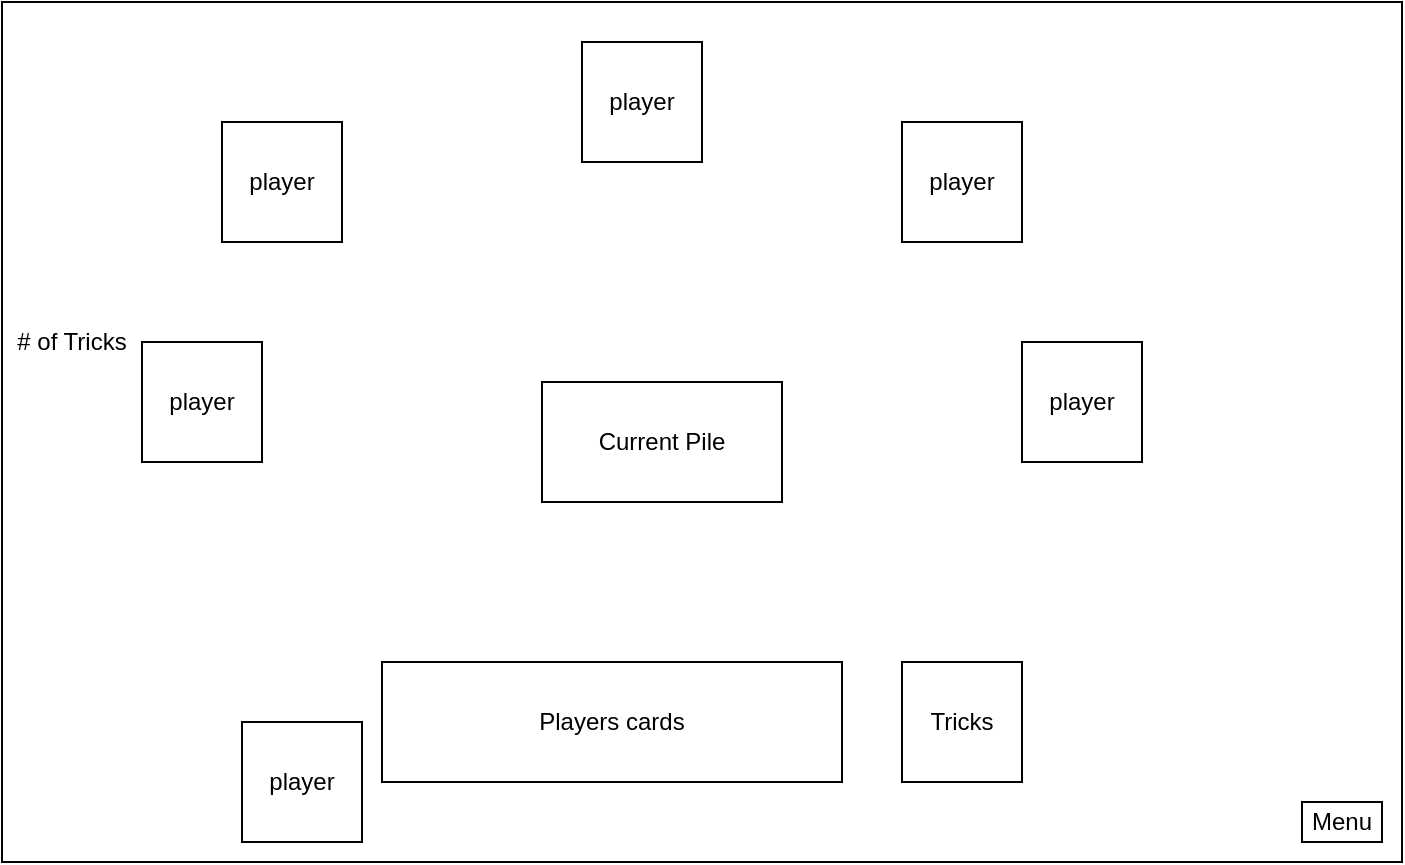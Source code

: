 <mxfile version="12.7.0" type="device"><diagram id="5DQK_if7u4a8DPJrddsw" name="Page-1"><mxGraphModel dx="780" dy="778" grid="1" gridSize="10" guides="1" tooltips="1" connect="1" arrows="1" fold="1" page="1" pageScale="1" pageWidth="850" pageHeight="1100" math="0" shadow="0"><root><mxCell id="0"/><mxCell id="1" parent="0"/><mxCell id="FJLdpj5eXoWwuFCmp9LR-1" value="" style="rounded=0;whiteSpace=wrap;html=1;" parent="1" vertex="1"><mxGeometry x="30" y="300" width="700" height="430" as="geometry"/></mxCell><mxCell id="FJLdpj5eXoWwuFCmp9LR-2" value="Current Pile" style="rounded=0;whiteSpace=wrap;html=1;" parent="1" vertex="1"><mxGeometry x="300" y="490" width="120" height="60" as="geometry"/></mxCell><mxCell id="FJLdpj5eXoWwuFCmp9LR-3" value="Players cards" style="rounded=0;whiteSpace=wrap;html=1;" parent="1" vertex="1"><mxGeometry x="220" y="630" width="230" height="60" as="geometry"/></mxCell><mxCell id="FJLdpj5eXoWwuFCmp9LR-5" value="Tricks" style="rounded=0;whiteSpace=wrap;html=1;" parent="1" vertex="1"><mxGeometry x="480" y="630" width="60" height="60" as="geometry"/></mxCell><mxCell id="FJLdpj5eXoWwuFCmp9LR-6" value="player" style="rounded=0;whiteSpace=wrap;html=1;" parent="1" vertex="1"><mxGeometry x="100" y="470" width="60" height="60" as="geometry"/></mxCell><mxCell id="FJLdpj5eXoWwuFCmp9LR-7" value="player" style="rounded=0;whiteSpace=wrap;html=1;" parent="1" vertex="1"><mxGeometry x="140" y="360" width="60" height="60" as="geometry"/></mxCell><mxCell id="FJLdpj5eXoWwuFCmp9LR-8" value="player" style="rounded=0;whiteSpace=wrap;html=1;" parent="1" vertex="1"><mxGeometry x="320" y="320" width="60" height="60" as="geometry"/></mxCell><mxCell id="FJLdpj5eXoWwuFCmp9LR-11" value="player" style="rounded=0;whiteSpace=wrap;html=1;" parent="1" vertex="1"><mxGeometry x="480" y="360" width="60" height="60" as="geometry"/></mxCell><mxCell id="FJLdpj5eXoWwuFCmp9LR-12" value="player" style="rounded=0;whiteSpace=wrap;html=1;" parent="1" vertex="1"><mxGeometry x="540" y="470" width="60" height="60" as="geometry"/></mxCell><mxCell id="FJLdpj5eXoWwuFCmp9LR-13" value="# of Tricks" style="text;html=1;strokeColor=none;fillColor=none;align=center;verticalAlign=middle;whiteSpace=wrap;rounded=0;" parent="1" vertex="1"><mxGeometry x="30" y="460" width="70" height="20" as="geometry"/></mxCell><mxCell id="FJLdpj5eXoWwuFCmp9LR-14" value="player" style="rounded=0;whiteSpace=wrap;html=1;" parent="1" vertex="1"><mxGeometry x="150" y="660" width="60" height="60" as="geometry"/></mxCell><mxCell id="Z5Yz5D7UlFemOZCBq70V-1" value="Menu" style="rounded=0;whiteSpace=wrap;html=1;" vertex="1" parent="1"><mxGeometry x="680" y="700" width="40" height="20" as="geometry"/></mxCell></root></mxGraphModel></diagram></mxfile>